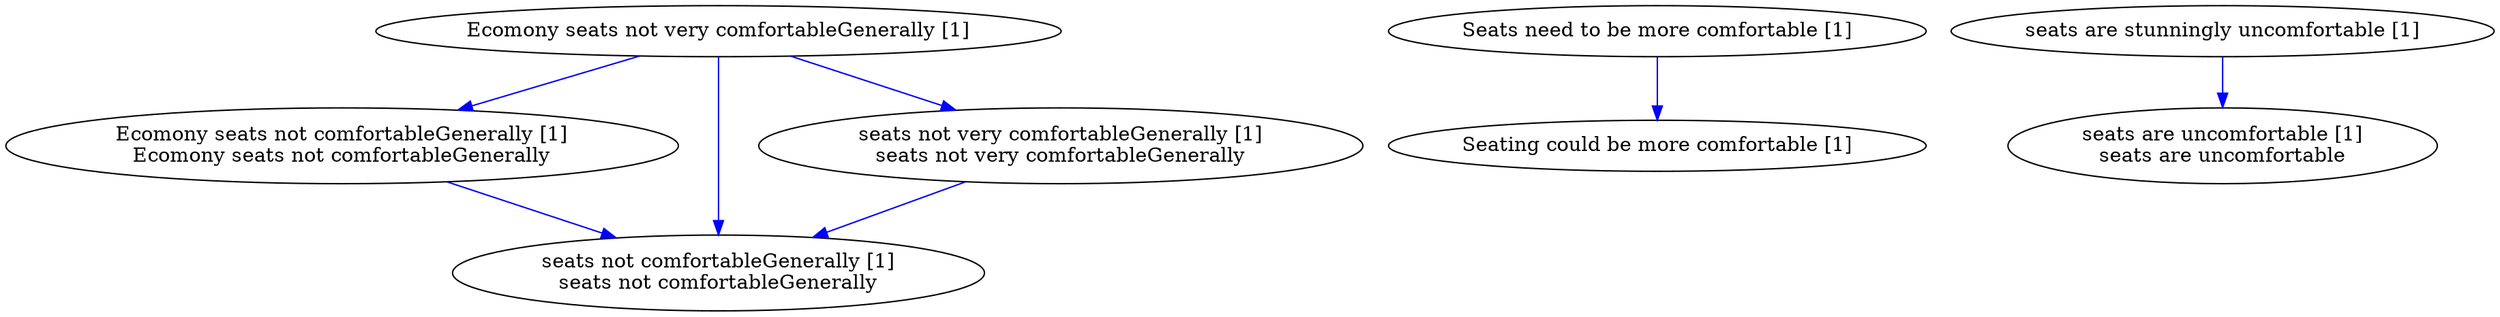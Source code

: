digraph collapsedGraph {
"Ecomony seats not very comfortableGenerally [1]""Ecomony seats not comfortableGenerally [1]\nEcomony seats not comfortableGenerally""seats not comfortableGenerally [1]\nseats not comfortableGenerally""seats not very comfortableGenerally [1]\nseats not very comfortableGenerally""Seating could be more comfortable [1]""Seats need to be more comfortable [1]""seats are stunningly uncomfortable [1]""seats are uncomfortable [1]\nseats are uncomfortable""Seats need to be more comfortable [1]" -> "Seating could be more comfortable [1]" [color=blue]
"Ecomony seats not very comfortableGenerally [1]" -> "Ecomony seats not comfortableGenerally [1]\nEcomony seats not comfortableGenerally" [color=blue]
"Ecomony seats not comfortableGenerally [1]\nEcomony seats not comfortableGenerally" -> "seats not comfortableGenerally [1]\nseats not comfortableGenerally" [color=blue]
"Ecomony seats not very comfortableGenerally [1]" -> "seats not very comfortableGenerally [1]\nseats not very comfortableGenerally" [color=blue]
"seats not very comfortableGenerally [1]\nseats not very comfortableGenerally" -> "seats not comfortableGenerally [1]\nseats not comfortableGenerally" [color=blue]
"Ecomony seats not very comfortableGenerally [1]" -> "seats not comfortableGenerally [1]\nseats not comfortableGenerally" [color=blue]
"seats are stunningly uncomfortable [1]" -> "seats are uncomfortable [1]\nseats are uncomfortable" [color=blue]
}